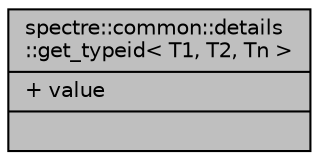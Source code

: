 digraph "spectre::common::details::get_typeid&lt; T1, T2, Tn &gt;"
{
 // INTERACTIVE_SVG=YES
  bgcolor="transparent";
  edge [fontname="Helvetica",fontsize="10",labelfontname="Helvetica",labelfontsize="10"];
  node [fontname="Helvetica",fontsize="10",shape=record];
  Node1 [label="{spectre::common::details\l::get_typeid\< T1, T2, Tn \>\n|+ value\l|}",height=0.2,width=0.4,color="black", fillcolor="grey75", style="filled" fontcolor="black"];
}
